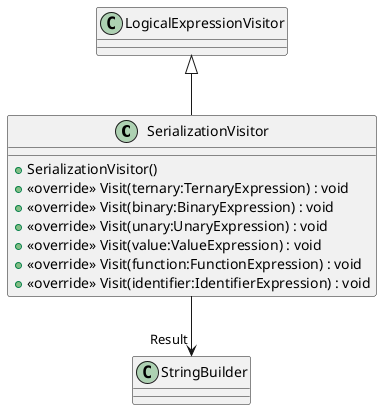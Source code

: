 @startuml
class SerializationVisitor {
    + SerializationVisitor()
    + <<override>> Visit(ternary:TernaryExpression) : void
    + <<override>> Visit(binary:BinaryExpression) : void
    + <<override>> Visit(unary:UnaryExpression) : void
    + <<override>> Visit(value:ValueExpression) : void
    + <<override>> Visit(function:FunctionExpression) : void
    + <<override>> Visit(identifier:IdentifierExpression) : void
}
LogicalExpressionVisitor <|-- SerializationVisitor
SerializationVisitor --> "Result" StringBuilder
@enduml

